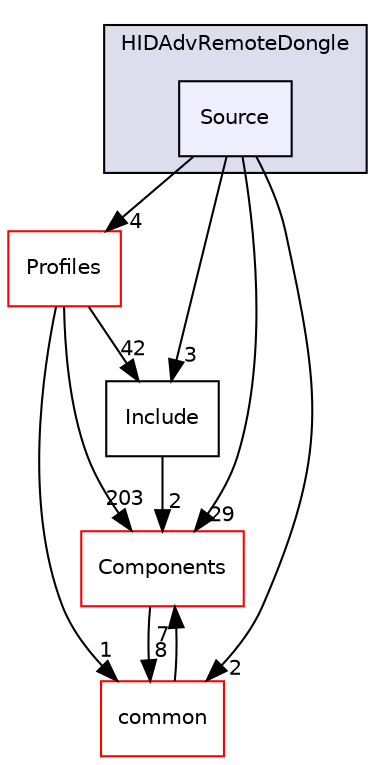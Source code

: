 digraph "C:/Work.git/ble/BLE-CC254x-1.4.0/Projects/ble/HIDAdvRemoteDongle/Source" {
  compound=true
  node [ fontsize="10", fontname="Helvetica"];
  edge [ labelfontsize="10", labelfontname="Helvetica"];
  subgraph clusterdir_ad1cdb74a347d650d2ae6b823f9576a8 {
    graph [ bgcolor="#ddddee", pencolor="black", label="HIDAdvRemoteDongle" fontname="Helvetica", fontsize="10", URL="dir_ad1cdb74a347d650d2ae6b823f9576a8.html"]
  dir_f5afd332d20a12dd6c53ece36bb0c157 [shape=box, label="Source", style="filled", fillcolor="#eeeeff", pencolor="black", URL="dir_f5afd332d20a12dd6c53ece36bb0c157.html"];
  }
  dir_7a2b63247ca617f0e1ef727740be8a23 [shape=box label="Components" fillcolor="white" style="filled" color="red" URL="dir_7a2b63247ca617f0e1ef727740be8a23.html"];
  dir_bbf25acfb389de4a0b62fe1493a77c04 [shape=box label="Profiles" fillcolor="white" style="filled" color="red" URL="dir_bbf25acfb389de4a0b62fe1493a77c04.html"];
  dir_75d9d4b6f44aa532429bfdb05dd9374d [shape=box label="common" fillcolor="white" style="filled" color="red" URL="dir_75d9d4b6f44aa532429bfdb05dd9374d.html"];
  dir_c92cc19f0c851bfd7369f25eb8781a13 [shape=box label="Include" URL="dir_c92cc19f0c851bfd7369f25eb8781a13.html"];
  dir_7a2b63247ca617f0e1ef727740be8a23->dir_75d9d4b6f44aa532429bfdb05dd9374d [headlabel="8", labeldistance=1.5 headhref="dir_000001_000049.html"];
  dir_bbf25acfb389de4a0b62fe1493a77c04->dir_7a2b63247ca617f0e1ef727740be8a23 [headlabel="203", labeldistance=1.5 headhref="dir_000078_000001.html"];
  dir_bbf25acfb389de4a0b62fe1493a77c04->dir_75d9d4b6f44aa532429bfdb05dd9374d [headlabel="1", labeldistance=1.5 headhref="dir_000078_000049.html"];
  dir_bbf25acfb389de4a0b62fe1493a77c04->dir_c92cc19f0c851bfd7369f25eb8781a13 [headlabel="42", labeldistance=1.5 headhref="dir_000078_000069.html"];
  dir_f5afd332d20a12dd6c53ece36bb0c157->dir_7a2b63247ca617f0e1ef727740be8a23 [headlabel="29", labeldistance=1.5 headhref="dir_000064_000001.html"];
  dir_f5afd332d20a12dd6c53ece36bb0c157->dir_bbf25acfb389de4a0b62fe1493a77c04 [headlabel="4", labeldistance=1.5 headhref="dir_000064_000078.html"];
  dir_f5afd332d20a12dd6c53ece36bb0c157->dir_75d9d4b6f44aa532429bfdb05dd9374d [headlabel="2", labeldistance=1.5 headhref="dir_000064_000049.html"];
  dir_f5afd332d20a12dd6c53ece36bb0c157->dir_c92cc19f0c851bfd7369f25eb8781a13 [headlabel="3", labeldistance=1.5 headhref="dir_000064_000069.html"];
  dir_75d9d4b6f44aa532429bfdb05dd9374d->dir_7a2b63247ca617f0e1ef727740be8a23 [headlabel="7", labeldistance=1.5 headhref="dir_000049_000001.html"];
  dir_c92cc19f0c851bfd7369f25eb8781a13->dir_7a2b63247ca617f0e1ef727740be8a23 [headlabel="2", labeldistance=1.5 headhref="dir_000069_000001.html"];
}
